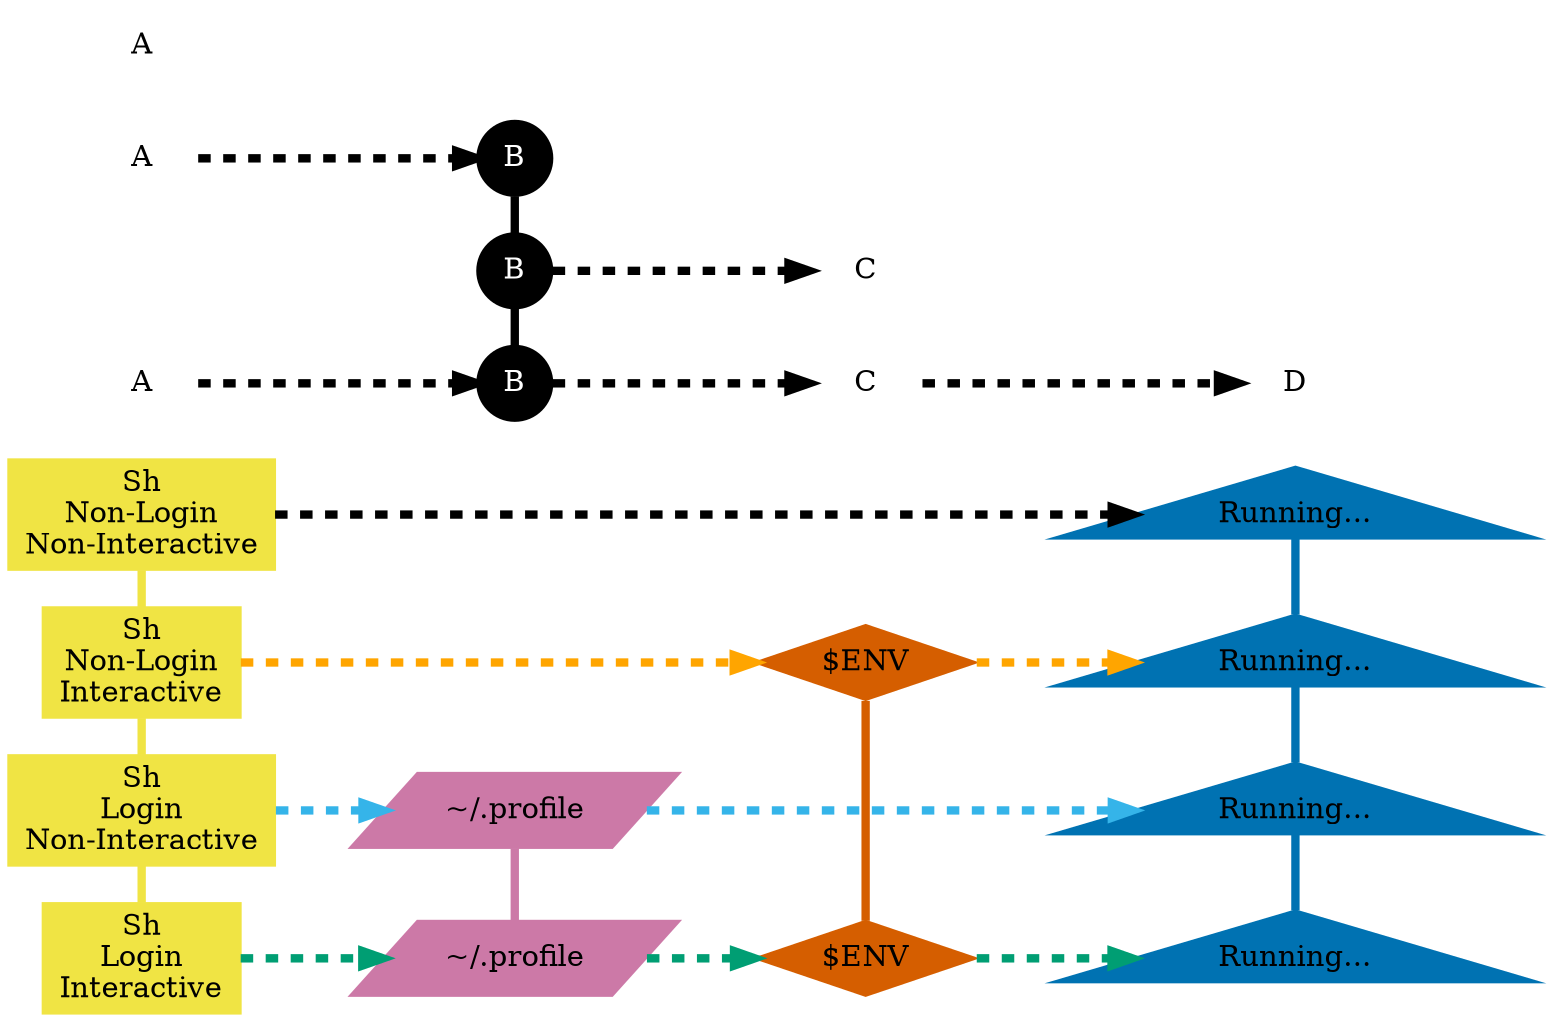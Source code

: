 digraph {
    node [label="\N" style=filled]
    edge [style=solid penwidth=4 constraint=false dir=none]
    rankdir=LR
    newrank=true
    {
        rank=same
        node [color="#F0E444" fontcolor=black shape=box]
        edge [constraint=false color="#f0E444"]
        sh_nn [label="Sh\nNon-Login\nNon-Interactive"]
        sh_ni [label="Sh\nNon-Login\nInteractive"]
        sh_ln [label="Sh\nLogin\nNon-Interactive"]
        sh_li [label="Sh\nLogin\nInteractive"]

        sh_nn -> sh_ni -> sh_ln -> sh_li
    }
    {
        rank=same
        edge [constraint=false color="#0072B2"]
        node [label="Running..." color="#0072B2" shape=triangle]
        sh_nn_running ->
        sh_ni_running ->
        sh_ln_running ->
        sh_li_running
    }
    {
        rank=same
        node [label="$ENV" color="#D55E00" shape=diamond]
        edge [color="#d55e00"]
        sh_ni_env ->
        sh_li_env
    }
    {
        rank=same
        node [label="~/.profile" color="#cc79a7" shape=parallelogram]
        edge [color="#cc79a7"]
        sh_ln_home_profile ->
        sh_li_home_profile
    }
    {
        rank=same
        node [color=black fontcolor=white shape=circle]
        edge [color=black]
        B2 ->
        B3 ->
        B4
    }

    edge [penwidth=4 constraint=true style=dashed dir=forward]

    node [shape=none color=white]
    A4 -> B4 -> C4 -> D4
    B3 -> C3
    A2 -> B2

    A1 [label="A"]
    A2 [label="A"]
    A4 [label="A"]

    B2 [label="B"]
    B3 [label="B"]
    B4 [label="B"]

    C3 [label="C"]
    C4 [label="C"]

    D4 [label="D"]

    edge [color="black"]
    sh_nn -> sh_nn_running

    edge [color="orange"]
    sh_ni -> sh_ni_env -> sh_ni_running
    
    edge [color="#35b4e9"]
    sh_ln -> sh_ln_home_profile -> sh_ln_running

    edge [color="#009e73"]
    sh_li -> sh_li_home_profile -> sh_li_env -> sh_li_running
}
